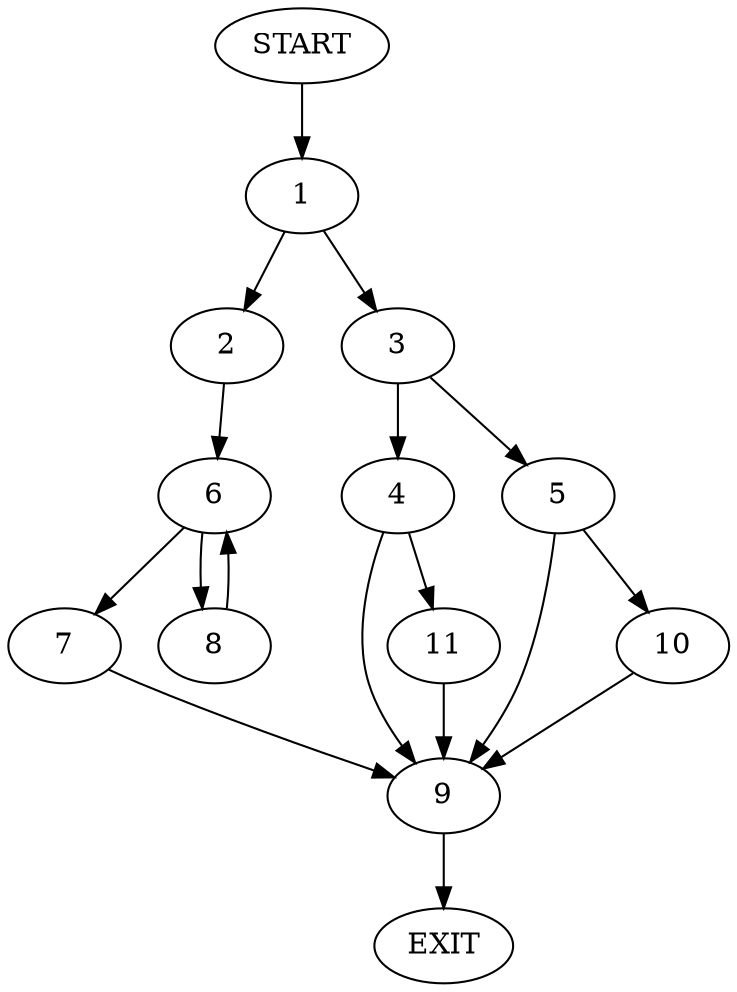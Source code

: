 digraph {
0 [label="START"]
12 [label="EXIT"]
0 -> 1
1 -> 2
1 -> 3
3 -> 4
3 -> 5
2 -> 6
6 -> 7
6 -> 8
8 -> 6
7 -> 9
9 -> 12
5 -> 9
5 -> 10
4 -> 11
4 -> 9
11 -> 9
10 -> 9
}
